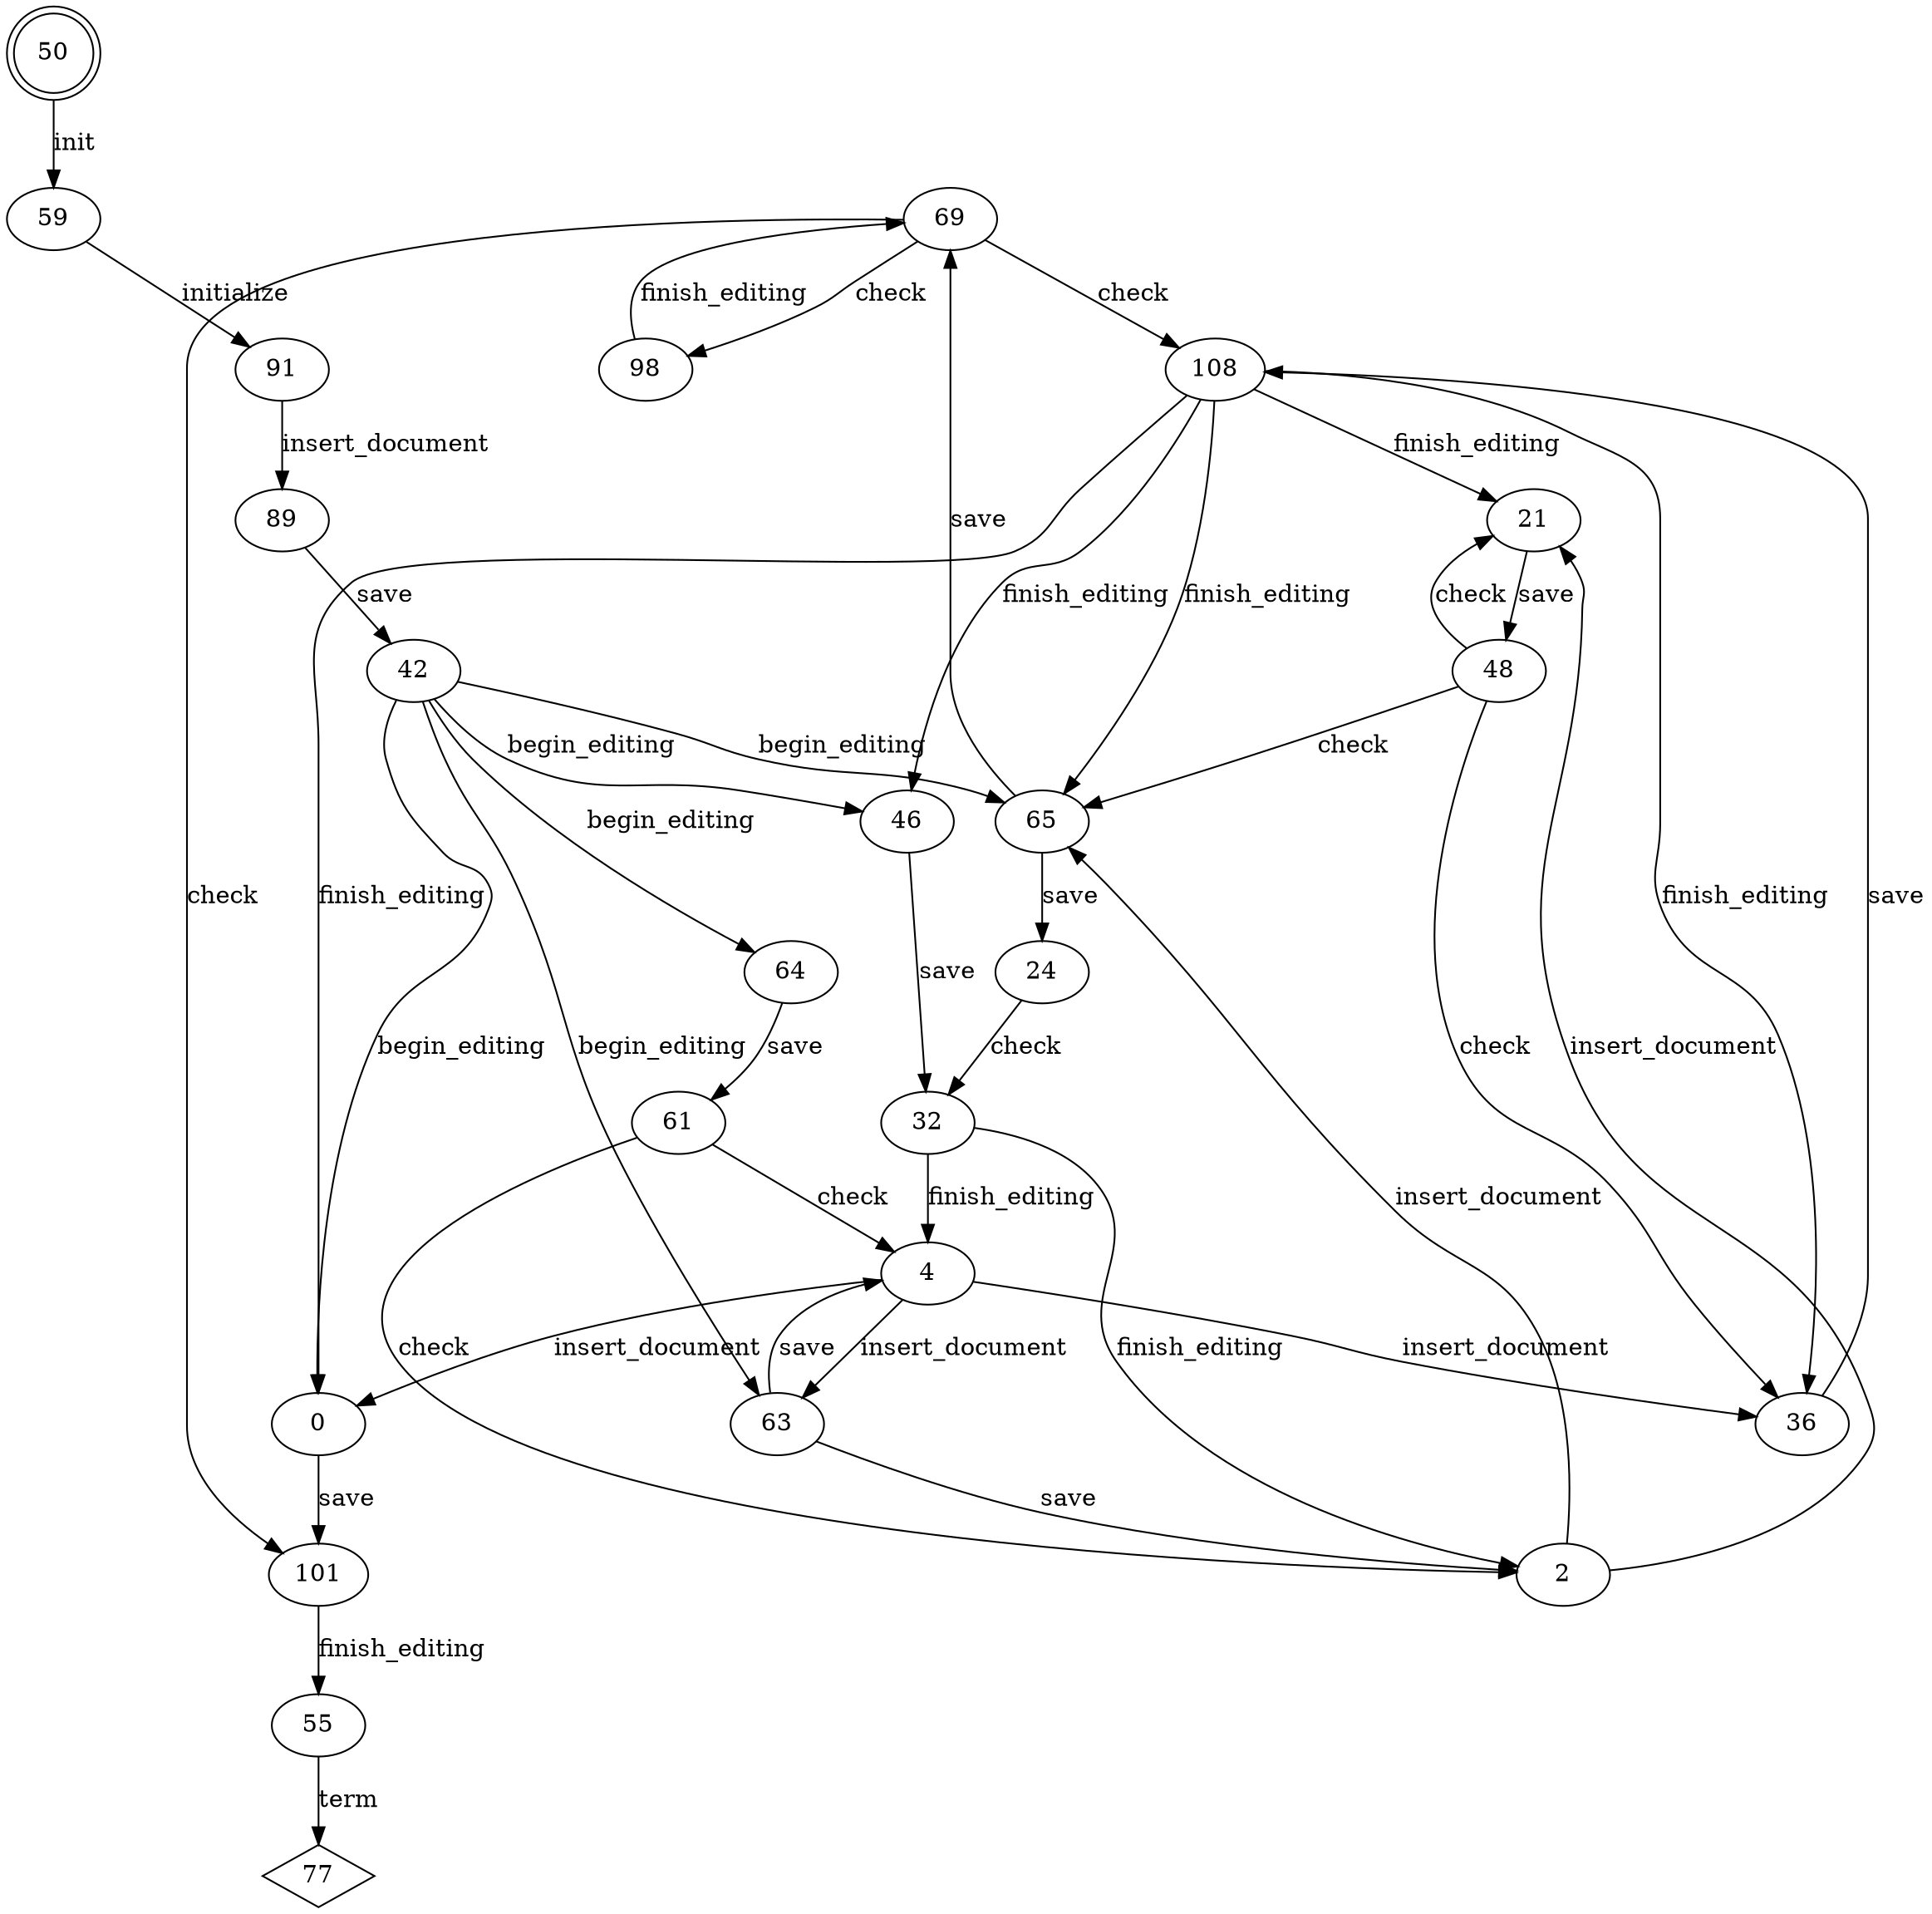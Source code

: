 strict digraph  {
0;
2;
4;
21;
24;
32;
36;
42;
46;
48;
50 [shape=doublecircle];
55;
59;
61;
63;
64;
65;
69;
77 [shape=diamond];
89;
91;
98;
101;
108;
0 -> 101  [label=save, weight=7200];
2 -> 21  [label=insert_document, weight=899];
2 -> 65  [label=insert_document, weight=3545];
4 -> 0  [label=insert_document, weight=1947];
4 -> 36  [label=insert_document, weight=2662];
4 -> 63  [label=insert_document, weight=141];
21 -> 48  [label=save, weight=1352];
24 -> 32  [label=check, weight=815];
32 -> 2  [label=finish_editing, weight=1595];
32 -> 4  [label=finish_editing, weight=3080];
36 -> 108  [label=save, weight=8045];
42 -> 0  [label=begin_editing, weight=79];
42 -> 46  [label=begin_editing, weight=116];
42 -> 63  [label=begin_editing, weight=476];
42 -> 64  [label=begin_editing, weight=132];
42 -> 65  [label=begin_editing, weight=204];
46 -> 32  [label=save, weight=848];
48 -> 21  [label=check, weight=244];
48 -> 65  [label=check, weight=843];
48 -> 36  [label=check, weight=189];
50 -> 59  [label=init, weight=201];
55 -> 77  [label=term, weight=14750];
59 -> 91  [label=initialize, weight=186];
61 -> 4  [label=check, weight=251];
61 -> 2  [label=check, weight=654];
63 -> 4  [label=save, weight=344];
63 -> 2  [label=save, weight=382];
64 -> 61  [label=save, weight=259];
65 -> 24  [label=save, weight=382];
65 -> 69  [label=save, weight=8224];
69 -> 108  [label=check, weight=5213];
69 -> 101  [label=check, weight=3575];
69 -> 98  [label=check, weight=180];
89 -> 42  [label=save, weight=185];
91 -> 89  [label=insert_document, weight=186];
98 -> 69  [label=finish_editing, weight=459];
101 -> 55  [label=finish_editing, weight=14688];
108 -> 36  [label=finish_editing, weight=5208];
108 -> 46  [label=finish_editing, weight=758];
108 -> 0  [label=finish_editing, weight=5101];
108 -> 21  [label=finish_editing, weight=115];
108 -> 65  [label=finish_editing, weight=4012];
}

